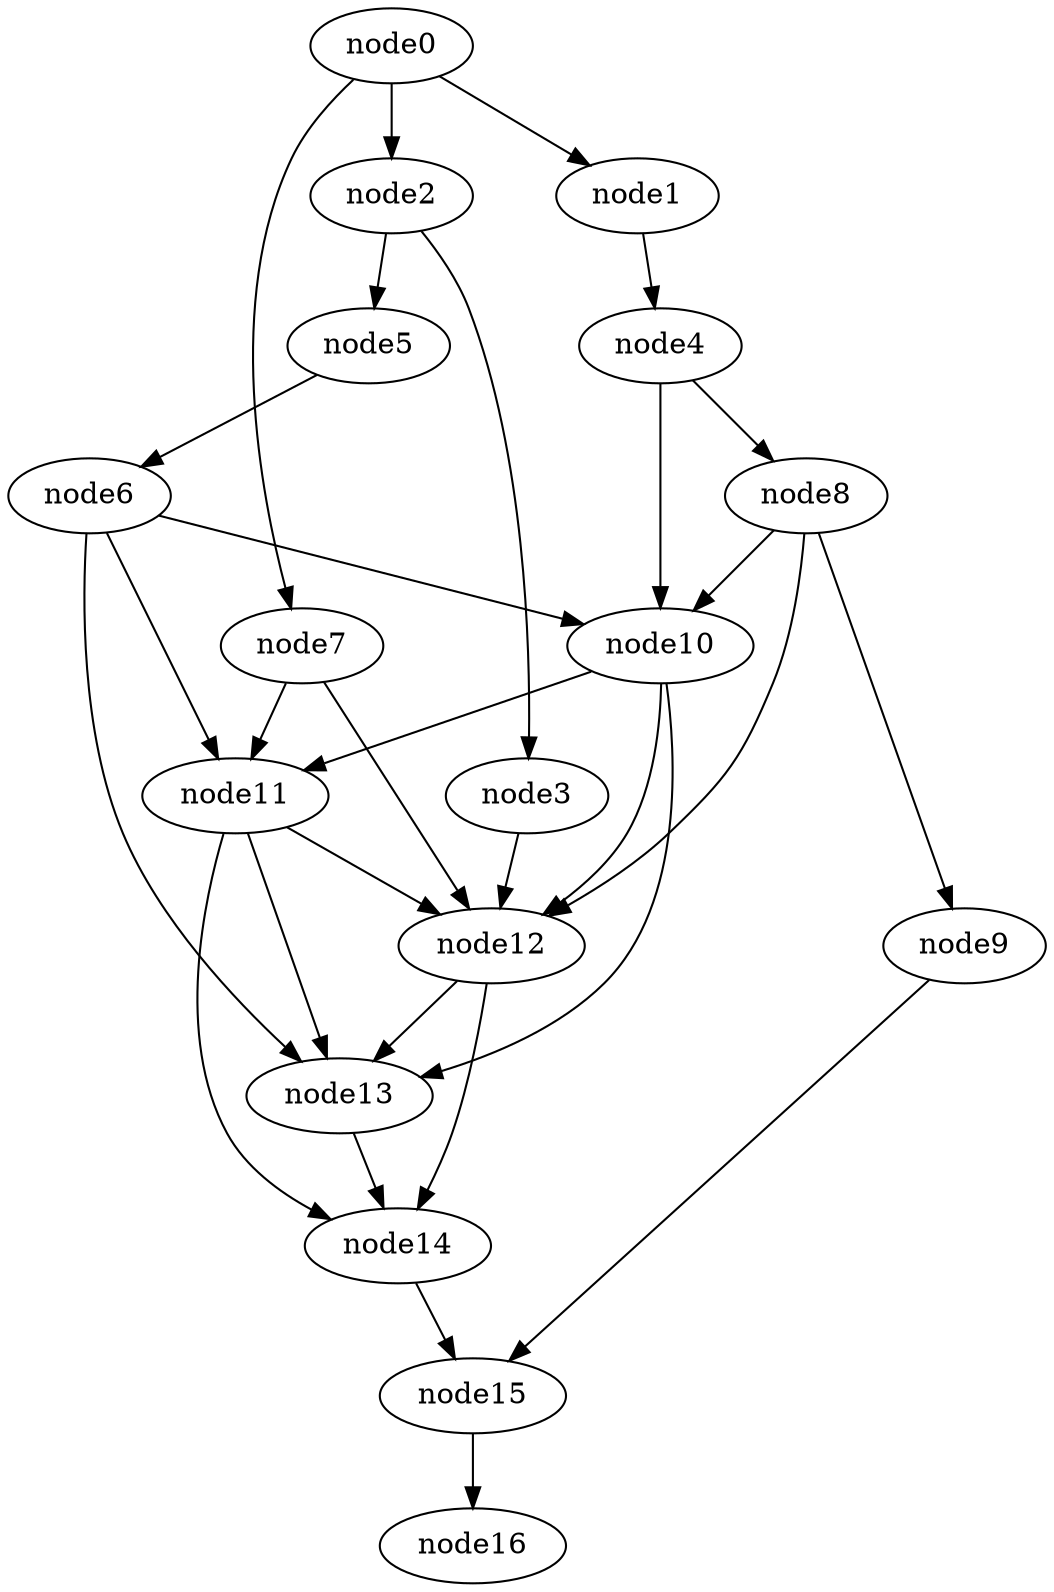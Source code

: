 digraph g{
	node16
	node15 -> node16
	node14 -> node15
	node13 -> node14
	node12 -> node14
	node12 -> node13
	node11 -> node14
	node11 -> node13
	node11 -> node12
	node10 -> node13
	node10 -> node12
	node10 -> node11
	node9 -> node15
	node8 -> node12
	node8 -> node10
	node8 -> node9
	node7 -> node12
	node7 -> node11
	node6 -> node13
	node6 -> node11
	node6 -> node10
	node5 -> node6
	node4 -> node10
	node4 -> node8
	node3 -> node12
	node2 -> node5
	node2 -> node3
	node1 -> node4
	node0 -> node7
	node0 -> node2
	node0 -> node1
}
